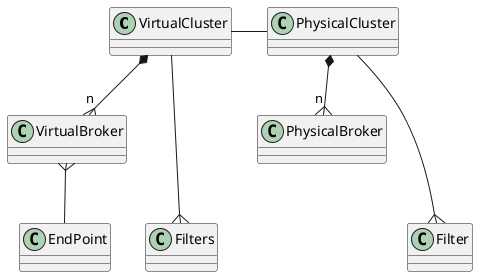 @startuml

VirtualCluster - PhysicalCluster

VirtualCluster *--{ "n" VirtualBroker
PhysicalCluster *--{ "n" PhysicalBroker

VirtualBroker }-- EndPoint
VirtualCluster ---{ Filters
PhysicalCluster ---{ Filter
@enduml
